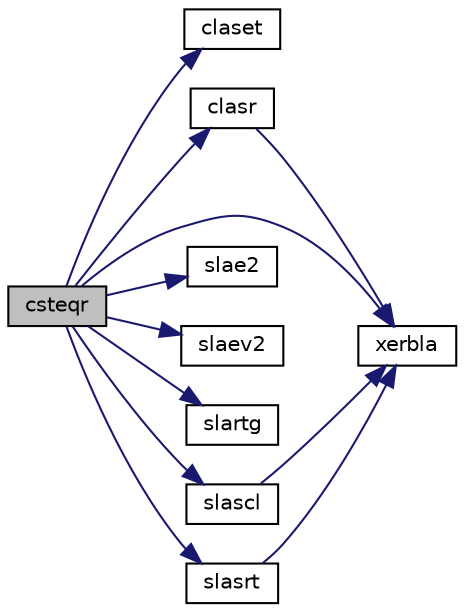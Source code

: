 digraph "csteqr"
{
 // LATEX_PDF_SIZE
  edge [fontname="Helvetica",fontsize="10",labelfontname="Helvetica",labelfontsize="10"];
  node [fontname="Helvetica",fontsize="10",shape=record];
  rankdir="LR";
  Node1 [label="csteqr",height=0.2,width=0.4,color="black", fillcolor="grey75", style="filled", fontcolor="black",tooltip="CSTEQR"];
  Node1 -> Node2 [color="midnightblue",fontsize="10",style="solid",fontname="Helvetica"];
  Node2 [label="claset",height=0.2,width=0.4,color="black", fillcolor="white", style="filled",URL="$claset_8f.html#a3666a7cae5a324eab6ae01b5155f1f5b",tooltip="CLASET initializes the off-diagonal elements and the diagonal elements of a matrix to given values."];
  Node1 -> Node3 [color="midnightblue",fontsize="10",style="solid",fontname="Helvetica"];
  Node3 [label="clasr",height=0.2,width=0.4,color="black", fillcolor="white", style="filled",URL="$clasr_8f.html#a41329d9e35ea990de54331a4062d6fcd",tooltip="CLASR applies a sequence of plane rotations to a general rectangular matrix."];
  Node3 -> Node4 [color="midnightblue",fontsize="10",style="solid",fontname="Helvetica"];
  Node4 [label="xerbla",height=0.2,width=0.4,color="black", fillcolor="white", style="filled",URL="$xerbla_8f.html#a377ee61015baf8dea7770b3a404b1c07",tooltip="XERBLA"];
  Node1 -> Node5 [color="midnightblue",fontsize="10",style="solid",fontname="Helvetica"];
  Node5 [label="slae2",height=0.2,width=0.4,color="black", fillcolor="white", style="filled",URL="$slae2_8f.html#aec32dea47a14590934b8970b078b58fd",tooltip="SLAE2 computes the eigenvalues of a 2-by-2 symmetric matrix."];
  Node1 -> Node6 [color="midnightblue",fontsize="10",style="solid",fontname="Helvetica"];
  Node6 [label="slaev2",height=0.2,width=0.4,color="black", fillcolor="white", style="filled",URL="$slaev2_8f.html#af79f0bb1a07a9d96b827eba946ec79fa",tooltip="SLAEV2 computes the eigenvalues and eigenvectors of a 2-by-2 symmetric/Hermitian matrix."];
  Node1 -> Node7 [color="midnightblue",fontsize="10",style="solid",fontname="Helvetica"];
  Node7 [label="slartg",height=0.2,width=0.4,color="black", fillcolor="white", style="filled",URL="$slartg_8f90.html#a8836d25697ed4d8cc0b7d0f45b558c3b",tooltip="SLARTG generates a plane rotation with real cosine and real sine."];
  Node1 -> Node8 [color="midnightblue",fontsize="10",style="solid",fontname="Helvetica"];
  Node8 [label="slascl",height=0.2,width=0.4,color="black", fillcolor="white", style="filled",URL="$slascl_8f.html#a11e6ce67ce97ca5b0a3a7bc5645a09d9",tooltip="SLASCL multiplies a general rectangular matrix by a real scalar defined as cto/cfrom."];
  Node8 -> Node4 [color="midnightblue",fontsize="10",style="solid",fontname="Helvetica"];
  Node1 -> Node9 [color="midnightblue",fontsize="10",style="solid",fontname="Helvetica"];
  Node9 [label="slasrt",height=0.2,width=0.4,color="black", fillcolor="white", style="filled",URL="$slasrt_8f.html#a66e14f999e0c96b0d974849882160a07",tooltip="SLASRT sorts numbers in increasing or decreasing order."];
  Node9 -> Node4 [color="midnightblue",fontsize="10",style="solid",fontname="Helvetica"];
  Node1 -> Node4 [color="midnightblue",fontsize="10",style="solid",fontname="Helvetica"];
}
